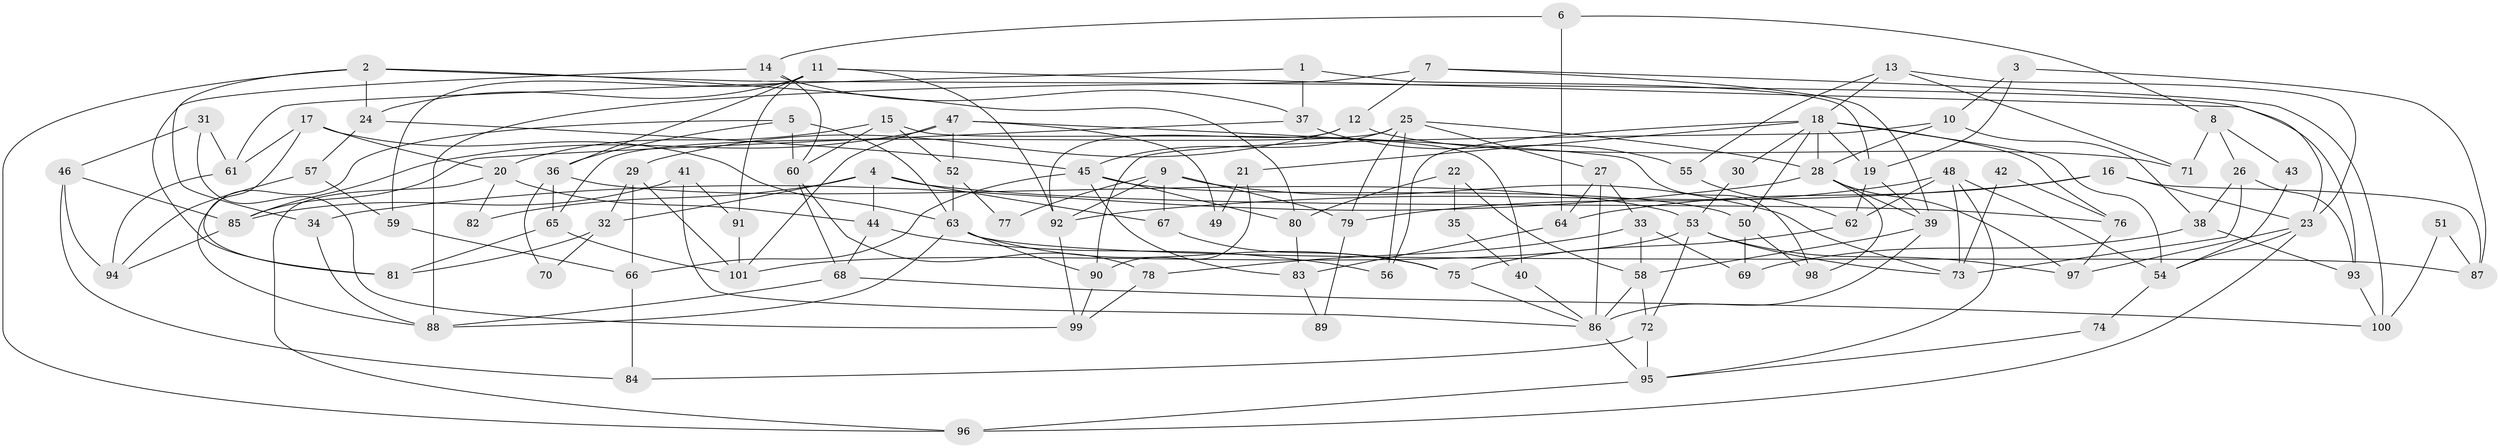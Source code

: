 // Generated by graph-tools (version 1.1) at 2025/11/02/27/25 16:11:22]
// undirected, 101 vertices, 202 edges
graph export_dot {
graph [start="1"]
  node [color=gray90,style=filled];
  1;
  2;
  3;
  4;
  5;
  6;
  7;
  8;
  9;
  10;
  11;
  12;
  13;
  14;
  15;
  16;
  17;
  18;
  19;
  20;
  21;
  22;
  23;
  24;
  25;
  26;
  27;
  28;
  29;
  30;
  31;
  32;
  33;
  34;
  35;
  36;
  37;
  38;
  39;
  40;
  41;
  42;
  43;
  44;
  45;
  46;
  47;
  48;
  49;
  50;
  51;
  52;
  53;
  54;
  55;
  56;
  57;
  58;
  59;
  60;
  61;
  62;
  63;
  64;
  65;
  66;
  67;
  68;
  69;
  70;
  71;
  72;
  73;
  74;
  75;
  76;
  77;
  78;
  79;
  80;
  81;
  82;
  83;
  84;
  85;
  86;
  87;
  88;
  89;
  90;
  91;
  92;
  93;
  94;
  95;
  96;
  97;
  98;
  99;
  100;
  101;
  1 -- 61;
  1 -- 19;
  1 -- 37;
  2 -- 96;
  2 -- 24;
  2 -- 34;
  2 -- 80;
  2 -- 93;
  3 -- 10;
  3 -- 19;
  3 -- 87;
  4 -- 76;
  4 -- 67;
  4 -- 32;
  4 -- 44;
  4 -- 82;
  5 -- 63;
  5 -- 88;
  5 -- 36;
  5 -- 60;
  6 -- 8;
  6 -- 64;
  6 -- 14;
  7 -- 39;
  7 -- 12;
  7 -- 88;
  7 -- 100;
  8 -- 71;
  8 -- 26;
  8 -- 43;
  9 -- 92;
  9 -- 79;
  9 -- 67;
  9 -- 73;
  9 -- 77;
  10 -- 38;
  10 -- 28;
  10 -- 90;
  11 -- 91;
  11 -- 36;
  11 -- 23;
  11 -- 24;
  11 -- 59;
  11 -- 92;
  12 -- 92;
  12 -- 29;
  12 -- 71;
  13 -- 18;
  13 -- 23;
  13 -- 55;
  13 -- 71;
  14 -- 60;
  14 -- 37;
  14 -- 81;
  15 -- 60;
  15 -- 52;
  15 -- 20;
  15 -- 40;
  16 -- 23;
  16 -- 87;
  16 -- 64;
  16 -- 92;
  17 -- 20;
  17 -- 63;
  17 -- 61;
  17 -- 81;
  18 -- 54;
  18 -- 19;
  18 -- 21;
  18 -- 28;
  18 -- 30;
  18 -- 50;
  18 -- 56;
  18 -- 76;
  19 -- 62;
  19 -- 39;
  20 -- 44;
  20 -- 82;
  20 -- 96;
  21 -- 90;
  21 -- 49;
  22 -- 58;
  22 -- 80;
  22 -- 35;
  23 -- 96;
  23 -- 54;
  23 -- 97;
  24 -- 45;
  24 -- 57;
  25 -- 65;
  25 -- 27;
  25 -- 28;
  25 -- 45;
  25 -- 56;
  25 -- 79;
  26 -- 73;
  26 -- 93;
  26 -- 38;
  27 -- 64;
  27 -- 86;
  27 -- 33;
  28 -- 34;
  28 -- 39;
  28 -- 97;
  28 -- 98;
  29 -- 32;
  29 -- 101;
  29 -- 66;
  30 -- 53;
  31 -- 61;
  31 -- 46;
  31 -- 99;
  32 -- 81;
  32 -- 70;
  33 -- 78;
  33 -- 58;
  33 -- 69;
  34 -- 88;
  35 -- 40;
  36 -- 53;
  36 -- 65;
  36 -- 70;
  37 -- 55;
  37 -- 85;
  38 -- 93;
  38 -- 69;
  39 -- 86;
  39 -- 58;
  40 -- 86;
  41 -- 86;
  41 -- 85;
  41 -- 91;
  42 -- 73;
  42 -- 76;
  43 -- 54;
  44 -- 56;
  44 -- 68;
  45 -- 50;
  45 -- 66;
  45 -- 80;
  45 -- 83;
  46 -- 84;
  46 -- 94;
  46 -- 85;
  47 -- 98;
  47 -- 85;
  47 -- 49;
  47 -- 52;
  47 -- 101;
  48 -- 62;
  48 -- 73;
  48 -- 54;
  48 -- 79;
  48 -- 95;
  50 -- 69;
  50 -- 98;
  51 -- 100;
  51 -- 87;
  52 -- 63;
  52 -- 77;
  53 -- 101;
  53 -- 97;
  53 -- 72;
  53 -- 73;
  54 -- 74;
  55 -- 62;
  57 -- 59;
  57 -- 94;
  58 -- 72;
  58 -- 86;
  59 -- 66;
  60 -- 68;
  60 -- 78;
  61 -- 94;
  62 -- 75;
  63 -- 90;
  63 -- 88;
  63 -- 75;
  63 -- 87;
  64 -- 83;
  65 -- 81;
  65 -- 101;
  66 -- 84;
  67 -- 75;
  68 -- 88;
  68 -- 100;
  72 -- 84;
  72 -- 95;
  74 -- 95;
  75 -- 86;
  76 -- 97;
  78 -- 99;
  79 -- 89;
  80 -- 83;
  83 -- 89;
  85 -- 94;
  86 -- 95;
  90 -- 99;
  91 -- 101;
  92 -- 99;
  93 -- 100;
  95 -- 96;
}
